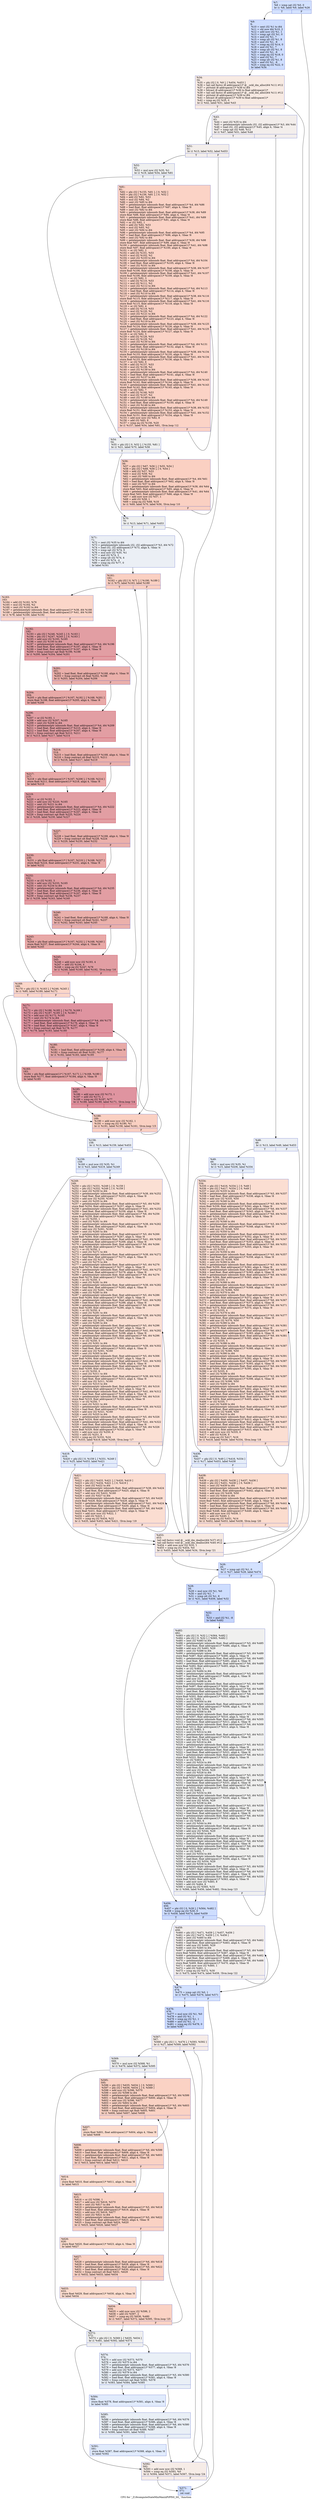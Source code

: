 digraph "CFG for '_Z18computeStateMinMaxiiiPiPfS0_S0_' function" {
	label="CFG for '_Z18computeStateMinMaxiiiPiPfS0_S0_' function";

	Node0x4becb60 [shape=record,color="#3d50c3ff", style=filled, fillcolor="#9ebeff70",label="{%7:\l  %8 = icmp sgt i32 %0, 0\l  br i1 %8, label %9, label %26\l|{<s0>T|<s1>F}}"];
	Node0x4becb60:s0 -> Node0x4bec8a0;
	Node0x4becb60:s1 -> Node0x4becd10;
	Node0x4bec8a0 [shape=record,color="#3d50c3ff", style=filled, fillcolor="#8fb1fe70",label="{%9:\l9:                                                \l  %10 = sext i32 %1 to i64\l  %11 = shl nsw i64 %10, 2\l  %12 = add nsw i32 %1, 1\l  %13 = icmp sgt i32 %1, 0\l  %14 = and i32 %1, 7\l  %15 = icmp ult i32 %1, 8\l  %16 = and i32 %1, -8\l  %17 = icmp eq i32 %14, 0\l  %18 = and i32 %1, 7\l  %19 = icmp ult i32 %1, 8\l  %20 = and i32 %1, -8\l  %21 = icmp eq i32 %18, 0\l  %22 = and i32 %1, 7\l  %23 = icmp ult i32 %1, 8\l  %24 = and i32 %1, -8\l  %25 = icmp eq i32 %22, 0\l  br label %34\l}"];
	Node0x4bec8a0 -> Node0x4bed810;
	Node0x4becd10 [shape=record,color="#3d50c3ff", style=filled, fillcolor="#9ebeff70",label="{%26:\l26:                                               \l  %27 = icmp sgt i32 %1, 0\l  br i1 %27, label %28, label %474\l|{<s0>T|<s1>F}}"];
	Node0x4becd10:s0 -> Node0x4bed960;
	Node0x4becd10:s1 -> Node0x4bed9b0;
	Node0x4bed960 [shape=record,color="#3d50c3ff", style=filled, fillcolor="#8fb1fe70",label="{%28:\l28:                                               \l  %29 = mul nsw i32 %1, %0\l  %30 = and i32 %1, 7\l  %31 = icmp ult i32 %1, 8\l  br i1 %31, label %456, label %32\l|{<s0>T|<s1>F}}"];
	Node0x4bed960:s0 -> Node0x4bedca0;
	Node0x4bed960:s1 -> Node0x4bedcf0;
	Node0x4bedcf0 [shape=record,color="#3d50c3ff", style=filled, fillcolor="#7a9df870",label="{%32:\l32:                                               \l  %33 = and i32 %1, -8\l  br label %482\l}"];
	Node0x4bedcf0 -> Node0x4bed310;
	Node0x4bed810 [shape=record,color="#3d50c3ff", style=filled, fillcolor="#eed0c070",label="{%34:\l34:                                               \l  %35 = phi i32 [ 0, %9 ], [ %454, %453 ]\l  %36 = tail call fastcc i8 addrspace(1)* @__ockl_dm_alloc(i64 %11) #12\l  %37 = ptrtoint i8 addrspace(1)* %36 to i64\l  %38 = bitcast i8 addrspace(1)* %36 to float addrspace(1)*\l  %39 = tail call fastcc i8 addrspace(1)* @__ockl_dm_alloc(i64 %11) #12\l  %40 = ptrtoint i8 addrspace(1)* %39 to i64\l  %41 = bitcast i8 addrspace(1)* %39 to float addrspace(1)*\l  %42 = icmp eq i32 %35, 0\l  br i1 %42, label %51, label %43\l|{<s0>T|<s1>F}}"];
	Node0x4bed810:s0 -> Node0x4bee7b0;
	Node0x4bed810:s1 -> Node0x4bee800;
	Node0x4bee800 [shape=record,color="#3d50c3ff", style=filled, fillcolor="#e3d9d370",label="{%43:\l43:                                               \l  %44 = zext i32 %35 to i64\l  %45 = getelementptr inbounds i32, i32 addrspace(1)* %3, i64 %44\l  %46 = load i32, i32 addrspace(1)* %45, align 4, !tbaa !4\l  %47 = icmp sgt i32 %46, %12\l  br i1 %47, label %51, label %48\l|{<s0>T|<s1>F}}"];
	Node0x4bee800:s0 -> Node0x4bee7b0;
	Node0x4bee800:s1 -> Node0x4bef690;
	Node0x4bef690 [shape=record,color="#3d50c3ff", style=filled, fillcolor="#d4dbe670",label="{%48:\l48:                                               \l  br i1 %13, label %49, label %453\l|{<s0>T|<s1>F}}"];
	Node0x4bef690:s0 -> Node0x4bef7d0;
	Node0x4bef690:s1 -> Node0x4bee0b0;
	Node0x4bef7d0 [shape=record,color="#3d50c3ff", style=filled, fillcolor="#c7d7f070",label="{%49:\l49:                                               \l  %50 = mul nsw i32 %35, %1\l  br i1 %15, label %436, label %334\l|{<s0>T|<s1>F}}"];
	Node0x4bef7d0:s0 -> Node0x4bef960;
	Node0x4bef7d0:s1 -> Node0x4bef9b0;
	Node0x4bee7b0 [shape=record,color="#3d50c3ff", style=filled, fillcolor="#e5d8d170",label="{%51:\l51:                                               \l  br i1 %13, label %52, label %453\l|{<s0>T|<s1>F}}"];
	Node0x4bee7b0:s0 -> Node0x4befaf0;
	Node0x4bee7b0:s1 -> Node0x4bee0b0;
	Node0x4befaf0 [shape=record,color="#3d50c3ff", style=filled, fillcolor="#dbdcde70",label="{%52:\l52:                                               \l  %53 = mul nsw i32 %35, %1\l  br i1 %19, label %54, label %81\l|{<s0>T|<s1>F}}"];
	Node0x4befaf0:s0 -> Node0x4befc80;
	Node0x4befaf0:s1 -> Node0x4befcd0;
	Node0x4befc80 [shape=record,color="#3d50c3ff", style=filled, fillcolor="#dbdcde70",label="{%54:\l54:                                               \l  %55 = phi i32 [ 0, %52 ], [ %155, %81 ]\l  br i1 %21, label %70, label %56\l|{<s0>T|<s1>F}}"];
	Node0x4befc80:s0 -> Node0x4befec0;
	Node0x4befc80:s1 -> Node0x4beff50;
	Node0x4beff50 [shape=record,color="#3d50c3ff", style=filled, fillcolor="#f3947570",label="{%56:\l56:                                               \l  %57 = phi i32 [ %67, %56 ], [ %55, %54 ]\l  %58 = phi i32 [ %68, %56 ], [ 0, %54 ]\l  %59 = add i32 %57, %53\l  %60 = mul i32 %59, %2\l  %61 = sext i32 %60 to i64\l  %62 = getelementptr inbounds float, float addrspace(1)* %4, i64 %61\l  %63 = load float, float addrspace(1)* %62, align 4, !tbaa !8\l  %64 = zext i32 %57 to i64\l  %65 = getelementptr inbounds float, float addrspace(1)* %38, i64 %64\l  store float %63, float addrspace(1)* %65, align 4, !tbaa !8\l  %66 = getelementptr inbounds float, float addrspace(1)* %41, i64 %64\l  store float %63, float addrspace(1)* %66, align 4, !tbaa !8\l  %67 = add nuw nsw i32 %57, 1\l  %68 = add i32 %58, 1\l  %69 = icmp eq i32 %68, %18\l  br i1 %69, label %70, label %56, !llvm.loop !10\l|{<s0>T|<s1>F}}"];
	Node0x4beff50:s0 -> Node0x4befec0;
	Node0x4beff50:s1 -> Node0x4beff50;
	Node0x4befec0 [shape=record,color="#3d50c3ff", style=filled, fillcolor="#dbdcde70",label="{%70:\l70:                                               \l  br i1 %13, label %71, label %453\l|{<s0>T|<s1>F}}"];
	Node0x4befec0:s0 -> Node0x4bf14a0;
	Node0x4befec0:s1 -> Node0x4bee0b0;
	Node0x4bf14a0 [shape=record,color="#3d50c3ff", style=filled, fillcolor="#d1dae970",label="{%71:\l71:                                               \l  %72 = zext i32 %35 to i64\l  %73 = getelementptr inbounds i32, i32 addrspace(1)* %3, i64 %72\l  %74 = load i32, i32 addrspace(1)* %73, align 4, !tbaa !4\l  %75 = icmp sgt i32 %74, 0\l  %76 = mul nsw i32 %35, %1\l  %77 = and i32 %74, 3\l  %78 = icmp ult i32 %74, 4\l  %79 = and i32 %74, -4\l  %80 = icmp eq i32 %77, 0\l  br label %161\l}"];
	Node0x4bf14a0 -> Node0x4bf2090;
	Node0x4befcd0 [shape=record,color="#3d50c3ff", style=filled, fillcolor="#f59c7d70",label="{%81:\l81:                                               \l  %82 = phi i32 [ %155, %81 ], [ 0, %52 ]\l  %83 = phi i32 [ %156, %81 ], [ 0, %52 ]\l  %84 = add i32 %82, %53\l  %85 = mul i32 %84, %2\l  %86 = sext i32 %85 to i64\l  %87 = getelementptr inbounds float, float addrspace(1)* %4, i64 %86\l  %88 = load float, float addrspace(1)* %87, align 4, !tbaa !8\l  %89 = zext i32 %82 to i64\l  %90 = getelementptr inbounds float, float addrspace(1)* %38, i64 %89\l  store float %88, float addrspace(1)* %90, align 4, !tbaa !8\l  %91 = getelementptr inbounds float, float addrspace(1)* %41, i64 %89\l  store float %88, float addrspace(1)* %91, align 4, !tbaa !8\l  %92 = or i32 %82, 1\l  %93 = add i32 %92, %53\l  %94 = mul i32 %93, %2\l  %95 = sext i32 %94 to i64\l  %96 = getelementptr inbounds float, float addrspace(1)* %4, i64 %95\l  %97 = load float, float addrspace(1)* %96, align 4, !tbaa !8\l  %98 = zext i32 %92 to i64\l  %99 = getelementptr inbounds float, float addrspace(1)* %38, i64 %98\l  store float %97, float addrspace(1)* %99, align 4, !tbaa !8\l  %100 = getelementptr inbounds float, float addrspace(1)* %41, i64 %98\l  store float %97, float addrspace(1)* %100, align 4, !tbaa !8\l  %101 = or i32 %82, 2\l  %102 = add i32 %101, %53\l  %103 = mul i32 %102, %2\l  %104 = sext i32 %103 to i64\l  %105 = getelementptr inbounds float, float addrspace(1)* %4, i64 %104\l  %106 = load float, float addrspace(1)* %105, align 4, !tbaa !8\l  %107 = zext i32 %101 to i64\l  %108 = getelementptr inbounds float, float addrspace(1)* %38, i64 %107\l  store float %106, float addrspace(1)* %108, align 4, !tbaa !8\l  %109 = getelementptr inbounds float, float addrspace(1)* %41, i64 %107\l  store float %106, float addrspace(1)* %109, align 4, !tbaa !8\l  %110 = or i32 %82, 3\l  %111 = add i32 %110, %53\l  %112 = mul i32 %111, %2\l  %113 = sext i32 %112 to i64\l  %114 = getelementptr inbounds float, float addrspace(1)* %4, i64 %113\l  %115 = load float, float addrspace(1)* %114, align 4, !tbaa !8\l  %116 = zext i32 %110 to i64\l  %117 = getelementptr inbounds float, float addrspace(1)* %38, i64 %116\l  store float %115, float addrspace(1)* %117, align 4, !tbaa !8\l  %118 = getelementptr inbounds float, float addrspace(1)* %41, i64 %116\l  store float %115, float addrspace(1)* %118, align 4, !tbaa !8\l  %119 = or i32 %82, 4\l  %120 = add i32 %119, %53\l  %121 = mul i32 %120, %2\l  %122 = sext i32 %121 to i64\l  %123 = getelementptr inbounds float, float addrspace(1)* %4, i64 %122\l  %124 = load float, float addrspace(1)* %123, align 4, !tbaa !8\l  %125 = zext i32 %119 to i64\l  %126 = getelementptr inbounds float, float addrspace(1)* %38, i64 %125\l  store float %124, float addrspace(1)* %126, align 4, !tbaa !8\l  %127 = getelementptr inbounds float, float addrspace(1)* %41, i64 %125\l  store float %124, float addrspace(1)* %127, align 4, !tbaa !8\l  %128 = or i32 %82, 5\l  %129 = add i32 %128, %53\l  %130 = mul i32 %129, %2\l  %131 = sext i32 %130 to i64\l  %132 = getelementptr inbounds float, float addrspace(1)* %4, i64 %131\l  %133 = load float, float addrspace(1)* %132, align 4, !tbaa !8\l  %134 = zext i32 %128 to i64\l  %135 = getelementptr inbounds float, float addrspace(1)* %38, i64 %134\l  store float %133, float addrspace(1)* %135, align 4, !tbaa !8\l  %136 = getelementptr inbounds float, float addrspace(1)* %41, i64 %134\l  store float %133, float addrspace(1)* %136, align 4, !tbaa !8\l  %137 = or i32 %82, 6\l  %138 = add i32 %137, %53\l  %139 = mul i32 %138, %2\l  %140 = sext i32 %139 to i64\l  %141 = getelementptr inbounds float, float addrspace(1)* %4, i64 %140\l  %142 = load float, float addrspace(1)* %141, align 4, !tbaa !8\l  %143 = zext i32 %137 to i64\l  %144 = getelementptr inbounds float, float addrspace(1)* %38, i64 %143\l  store float %142, float addrspace(1)* %144, align 4, !tbaa !8\l  %145 = getelementptr inbounds float, float addrspace(1)* %41, i64 %143\l  store float %142, float addrspace(1)* %145, align 4, !tbaa !8\l  %146 = or i32 %82, 7\l  %147 = add i32 %146, %53\l  %148 = mul i32 %147, %2\l  %149 = sext i32 %148 to i64\l  %150 = getelementptr inbounds float, float addrspace(1)* %4, i64 %149\l  %151 = load float, float addrspace(1)* %150, align 4, !tbaa !8\l  %152 = zext i32 %146 to i64\l  %153 = getelementptr inbounds float, float addrspace(1)* %38, i64 %152\l  store float %151, float addrspace(1)* %153, align 4, !tbaa !8\l  %154 = getelementptr inbounds float, float addrspace(1)* %41, i64 %152\l  store float %151, float addrspace(1)* %154, align 4, !tbaa !8\l  %155 = add nuw nsw i32 %82, 8\l  %156 = add i32 %83, 8\l  %157 = icmp eq i32 %156, %20\l  br i1 %157, label %54, label %81, !llvm.loop !12\l|{<s0>T|<s1>F}}"];
	Node0x4befcd0:s0 -> Node0x4befc80;
	Node0x4befcd0:s1 -> Node0x4befcd0;
	Node0x4bf5960 [shape=record,color="#3d50c3ff", style=filled, fillcolor="#d1dae970",label="{%158:\l158:                                              \l  br i1 %13, label %159, label %453\l|{<s0>T|<s1>F}}"];
	Node0x4bf5960:s0 -> Node0x4bf59f0;
	Node0x4bf5960:s1 -> Node0x4bee0b0;
	Node0x4bf59f0 [shape=record,color="#3d50c3ff", style=filled, fillcolor="#c1d4f470",label="{%159:\l159:                                              \l  %160 = mul nsw i32 %35, %1\l  br i1 %23, label %419, label %249\l|{<s0>T|<s1>F}}"];
	Node0x4bf59f0:s0 -> Node0x4bf5b80;
	Node0x4bf59f0:s1 -> Node0x4bf5bd0;
	Node0x4bf2090 [shape=record,color="#3d50c3ff", style=filled, fillcolor="#f3947570",label="{%161:\l161:                                              \l  %162 = phi i32 [ 0, %71 ], [ %190, %189 ]\l  br i1 %75, label %163, label %189\l|{<s0>T|<s1>F}}"];
	Node0x4bf2090:s0 -> Node0x4bf5e50;
	Node0x4bf2090:s1 -> Node0x4bf5d10;
	Node0x4bf5e50 [shape=record,color="#3d50c3ff", style=filled, fillcolor="#f6a38570",label="{%163:\l163:                                              \l  %164 = add i32 %162, %76\l  %165 = mul i32 %164, %2\l  %166 = zext i32 %162 to i64\l  %167 = getelementptr inbounds float, float addrspace(1)* %38, i64 %166\l  %168 = getelementptr inbounds float, float addrspace(1)* %41, i64 %166\l  br i1 %78, label %169, label %192\l|{<s0>T|<s1>F}}"];
	Node0x4bf5e50:s0 -> Node0x4bf6260;
	Node0x4bf5e50:s1 -> Node0x4bf62b0;
	Node0x4bf6260 [shape=record,color="#3d50c3ff", style=filled, fillcolor="#f6a38570",label="{%169:\l169:                                              \l  %170 = phi i32 [ 0, %163 ], [ %246, %245 ]\l  br i1 %80, label %189, label %171\l|{<s0>T|<s1>F}}"];
	Node0x4bf6260:s0 -> Node0x4bf5d10;
	Node0x4bf6260:s1 -> Node0x4bf6530;
	Node0x4bf6530 [shape=record,color="#b70d28ff", style=filled, fillcolor="#b70d2870",label="{%171:\l171:                                              \l  %172 = phi i32 [ %186, %185 ], [ %170, %169 ]\l  %173 = phi i32 [ %187, %185 ], [ 0, %169 ]\l  %174 = add nsw i32 %172, %165\l  %175 = sext i32 %174 to i64\l  %176 = getelementptr inbounds float, float addrspace(1)* %4, i64 %175\l  %177 = load float, float addrspace(1)* %176, align 4, !tbaa !8\l  %178 = load float, float addrspace(1)* %167, align 4, !tbaa !8\l  %179 = fcmp contract ogt float %178, %177\l  br i1 %179, label %183, label %180\l|{<s0>T|<s1>F}}"];
	Node0x4bf6530:s0 -> Node0x4bf6c10;
	Node0x4bf6530:s1 -> Node0x4bf6ca0;
	Node0x4bf6ca0 [shape=record,color="#3d50c3ff", style=filled, fillcolor="#cc403a70",label="{%180:\l180:                                              \l  %181 = load float, float addrspace(1)* %168, align 4, !tbaa !8\l  %182 = fcmp contract olt float %181, %177\l  br i1 %182, label %183, label %185\l|{<s0>T|<s1>F}}"];
	Node0x4bf6ca0:s0 -> Node0x4bf6c10;
	Node0x4bf6ca0:s1 -> Node0x4bf6670;
	Node0x4bf6c10 [shape=record,color="#b70d28ff", style=filled, fillcolor="#c32e3170",label="{%183:\l183:                                              \l  %184 = phi float addrspace(1)* [ %167, %171 ], [ %168, %180 ]\l  store float %177, float addrspace(1)* %184, align 4, !tbaa !8\l  br label %185\l}"];
	Node0x4bf6c10 -> Node0x4bf6670;
	Node0x4bf6670 [shape=record,color="#b70d28ff", style=filled, fillcolor="#b70d2870",label="{%185:\l185:                                              \l  %186 = add nuw nsw i32 %172, 1\l  %187 = add i32 %173, 1\l  %188 = icmp eq i32 %187, %77\l  br i1 %188, label %189, label %171, !llvm.loop !14\l|{<s0>T|<s1>F}}"];
	Node0x4bf6670:s0 -> Node0x4bf5d10;
	Node0x4bf6670:s1 -> Node0x4bf6530;
	Node0x4bf5d10 [shape=record,color="#3d50c3ff", style=filled, fillcolor="#f3947570",label="{%189:\l189:                                              \l  %190 = add nuw nsw i32 %162, 1\l  %191 = icmp eq i32 %190, %1\l  br i1 %191, label %158, label %161, !llvm.loop !15\l|{<s0>T|<s1>F}}"];
	Node0x4bf5d10:s0 -> Node0x4bf5960;
	Node0x4bf5d10:s1 -> Node0x4bf2090;
	Node0x4bf62b0 [shape=record,color="#b70d28ff", style=filled, fillcolor="#be242e70",label="{%192:\l192:                                              \l  %193 = phi i32 [ %246, %245 ], [ 0, %163 ]\l  %194 = phi i32 [ %247, %245 ], [ 0, %163 ]\l  %195 = add nsw i32 %193, %165\l  %196 = sext i32 %195 to i64\l  %197 = getelementptr inbounds float, float addrspace(1)* %4, i64 %196\l  %198 = load float, float addrspace(1)* %197, align 4, !tbaa !8\l  %199 = load float, float addrspace(1)* %167, align 4, !tbaa !8\l  %200 = fcmp contract ogt float %199, %198\l  br i1 %200, label %204, label %201\l|{<s0>T|<s1>F}}"];
	Node0x4bf62b0:s0 -> Node0x4bf7ae0;
	Node0x4bf62b0:s1 -> Node0x4bf7b30;
	Node0x4bf7b30 [shape=record,color="#3d50c3ff", style=filled, fillcolor="#d24b4070",label="{%201:\l201:                                              \l  %202 = load float, float addrspace(1)* %168, align 4, !tbaa !8\l  %203 = fcmp contract olt float %202, %198\l  br i1 %203, label %204, label %206\l|{<s0>T|<s1>F}}"];
	Node0x4bf7b30:s0 -> Node0x4bf7ae0;
	Node0x4bf7b30:s1 -> Node0x4bf7d70;
	Node0x4bf7ae0 [shape=record,color="#b70d28ff", style=filled, fillcolor="#ca3b3770",label="{%204:\l204:                                              \l  %205 = phi float addrspace(1)* [ %167, %192 ], [ %168, %201 ]\l  store float %198, float addrspace(1)* %205, align 4, !tbaa !8\l  br label %206\l}"];
	Node0x4bf7ae0 -> Node0x4bf7d70;
	Node0x4bf7d70 [shape=record,color="#b70d28ff", style=filled, fillcolor="#be242e70",label="{%206:\l206:                                              \l  %207 = or i32 %193, 1\l  %208 = add nsw i32 %207, %165\l  %209 = sext i32 %208 to i64\l  %210 = getelementptr inbounds float, float addrspace(1)* %4, i64 %209\l  %211 = load float, float addrspace(1)* %210, align 4, !tbaa !8\l  %212 = load float, float addrspace(1)* %167, align 4, !tbaa !8\l  %213 = fcmp contract ogt float %212, %211\l  br i1 %213, label %217, label %214\l|{<s0>T|<s1>F}}"];
	Node0x4bf7d70:s0 -> Node0x4bf83c0;
	Node0x4bf7d70:s1 -> Node0x4bf8410;
	Node0x4bf8410 [shape=record,color="#3d50c3ff", style=filled, fillcolor="#d24b4070",label="{%214:\l214:                                              \l  %215 = load float, float addrspace(1)* %168, align 4, !tbaa !8\l  %216 = fcmp contract olt float %215, %211\l  br i1 %216, label %217, label %219\l|{<s0>T|<s1>F}}"];
	Node0x4bf8410:s0 -> Node0x4bf83c0;
	Node0x4bf8410:s1 -> Node0x4bf8610;
	Node0x4bf83c0 [shape=record,color="#b70d28ff", style=filled, fillcolor="#ca3b3770",label="{%217:\l217:                                              \l  %218 = phi float addrspace(1)* [ %167, %206 ], [ %168, %214 ]\l  store float %211, float addrspace(1)* %218, align 4, !tbaa !8\l  br label %219\l}"];
	Node0x4bf83c0 -> Node0x4bf8610;
	Node0x4bf8610 [shape=record,color="#b70d28ff", style=filled, fillcolor="#be242e70",label="{%219:\l219:                                              \l  %220 = or i32 %193, 2\l  %221 = add nsw i32 %220, %165\l  %222 = sext i32 %221 to i64\l  %223 = getelementptr inbounds float, float addrspace(1)* %4, i64 %222\l  %224 = load float, float addrspace(1)* %223, align 4, !tbaa !8\l  %225 = load float, float addrspace(1)* %167, align 4, !tbaa !8\l  %226 = fcmp contract ogt float %225, %224\l  br i1 %226, label %230, label %227\l|{<s0>T|<s1>F}}"];
	Node0x4bf8610:s0 -> Node0x4bf8c60;
	Node0x4bf8610:s1 -> Node0x4bf8cb0;
	Node0x4bf8cb0 [shape=record,color="#3d50c3ff", style=filled, fillcolor="#d24b4070",label="{%227:\l227:                                              \l  %228 = load float, float addrspace(1)* %168, align 4, !tbaa !8\l  %229 = fcmp contract olt float %228, %224\l  br i1 %229, label %230, label %232\l|{<s0>T|<s1>F}}"];
	Node0x4bf8cb0:s0 -> Node0x4bf8c60;
	Node0x4bf8cb0:s1 -> Node0x4bf0b90;
	Node0x4bf8c60 [shape=record,color="#b70d28ff", style=filled, fillcolor="#ca3b3770",label="{%230:\l230:                                              \l  %231 = phi float addrspace(1)* [ %167, %219 ], [ %168, %227 ]\l  store float %224, float addrspace(1)* %231, align 4, !tbaa !8\l  br label %232\l}"];
	Node0x4bf8c60 -> Node0x4bf0b90;
	Node0x4bf0b90 [shape=record,color="#b70d28ff", style=filled, fillcolor="#be242e70",label="{%232:\l232:                                              \l  %233 = or i32 %193, 3\l  %234 = add nsw i32 %233, %165\l  %235 = sext i32 %234 to i64\l  %236 = getelementptr inbounds float, float addrspace(1)* %4, i64 %235\l  %237 = load float, float addrspace(1)* %236, align 4, !tbaa !8\l  %238 = load float, float addrspace(1)* %167, align 4, !tbaa !8\l  %239 = fcmp contract ogt float %238, %237\l  br i1 %239, label %243, label %240\l|{<s0>T|<s1>F}}"];
	Node0x4bf0b90:s0 -> Node0x4bf10e0;
	Node0x4bf0b90:s1 -> Node0x4bef300;
	Node0x4bef300 [shape=record,color="#3d50c3ff", style=filled, fillcolor="#d24b4070",label="{%240:\l240:                                              \l  %241 = load float, float addrspace(1)* %168, align 4, !tbaa !8\l  %242 = fcmp contract olt float %241, %237\l  br i1 %242, label %243, label %245\l|{<s0>T|<s1>F}}"];
	Node0x4bef300:s0 -> Node0x4bf10e0;
	Node0x4bef300:s1 -> Node0x4bf63f0;
	Node0x4bf10e0 [shape=record,color="#b70d28ff", style=filled, fillcolor="#ca3b3770",label="{%243:\l243:                                              \l  %244 = phi float addrspace(1)* [ %167, %232 ], [ %168, %240 ]\l  store float %237, float addrspace(1)* %244, align 4, !tbaa !8\l  br label %245\l}"];
	Node0x4bf10e0 -> Node0x4bf63f0;
	Node0x4bf63f0 [shape=record,color="#b70d28ff", style=filled, fillcolor="#be242e70",label="{%245:\l245:                                              \l  %246 = add nuw nsw i32 %193, 4\l  %247 = add i32 %194, 4\l  %248 = icmp eq i32 %247, %79\l  br i1 %248, label %169, label %192, !llvm.loop !16\l|{<s0>T|<s1>F}}"];
	Node0x4bf63f0:s0 -> Node0x4bf6260;
	Node0x4bf63f0:s1 -> Node0x4bf62b0;
	Node0x4bf5bd0 [shape=record,color="#3d50c3ff", style=filled, fillcolor="#f7b99e70",label="{%249:\l249:                                              \l  %250 = phi i32 [ %331, %249 ], [ 0, %159 ]\l  %251 = phi i32 [ %332, %249 ], [ 0, %159 ]\l  %252 = zext i32 %250 to i64\l  %253 = getelementptr inbounds float, float addrspace(1)* %38, i64 %252\l  %254 = load float, float addrspace(1)* %253, align 4, !tbaa !8\l  %255 = add nsw i32 %250, %160\l  %256 = sext i32 %255 to i64\l  %257 = getelementptr inbounds float, float addrspace(1)* %5, i64 %256\l  store float %254, float addrspace(1)* %257, align 4, !tbaa !8\l  %258 = getelementptr inbounds float, float addrspace(1)* %41, i64 %252\l  %259 = load float, float addrspace(1)* %258, align 4, !tbaa !8\l  %260 = getelementptr inbounds float, float addrspace(1)* %6, i64 %256\l  store float %259, float addrspace(1)* %260, align 4, !tbaa !8\l  %261 = or i32 %250, 1\l  %262 = zext i32 %261 to i64\l  %263 = getelementptr inbounds float, float addrspace(1)* %38, i64 %262\l  %264 = load float, float addrspace(1)* %263, align 4, !tbaa !8\l  %265 = add nsw i32 %261, %160\l  %266 = sext i32 %265 to i64\l  %267 = getelementptr inbounds float, float addrspace(1)* %5, i64 %266\l  store float %264, float addrspace(1)* %267, align 4, !tbaa !8\l  %268 = getelementptr inbounds float, float addrspace(1)* %41, i64 %262\l  %269 = load float, float addrspace(1)* %268, align 4, !tbaa !8\l  %270 = getelementptr inbounds float, float addrspace(1)* %6, i64 %266\l  store float %269, float addrspace(1)* %270, align 4, !tbaa !8\l  %271 = or i32 %250, 2\l  %272 = zext i32 %271 to i64\l  %273 = getelementptr inbounds float, float addrspace(1)* %38, i64 %272\l  %274 = load float, float addrspace(1)* %273, align 4, !tbaa !8\l  %275 = add nsw i32 %271, %160\l  %276 = sext i32 %275 to i64\l  %277 = getelementptr inbounds float, float addrspace(1)* %5, i64 %276\l  store float %274, float addrspace(1)* %277, align 4, !tbaa !8\l  %278 = getelementptr inbounds float, float addrspace(1)* %41, i64 %272\l  %279 = load float, float addrspace(1)* %278, align 4, !tbaa !8\l  %280 = getelementptr inbounds float, float addrspace(1)* %6, i64 %276\l  store float %279, float addrspace(1)* %280, align 4, !tbaa !8\l  %281 = or i32 %250, 3\l  %282 = zext i32 %281 to i64\l  %283 = getelementptr inbounds float, float addrspace(1)* %38, i64 %282\l  %284 = load float, float addrspace(1)* %283, align 4, !tbaa !8\l  %285 = add nsw i32 %281, %160\l  %286 = sext i32 %285 to i64\l  %287 = getelementptr inbounds float, float addrspace(1)* %5, i64 %286\l  store float %284, float addrspace(1)* %287, align 4, !tbaa !8\l  %288 = getelementptr inbounds float, float addrspace(1)* %41, i64 %282\l  %289 = load float, float addrspace(1)* %288, align 4, !tbaa !8\l  %290 = getelementptr inbounds float, float addrspace(1)* %6, i64 %286\l  store float %289, float addrspace(1)* %290, align 4, !tbaa !8\l  %291 = or i32 %250, 4\l  %292 = zext i32 %291 to i64\l  %293 = getelementptr inbounds float, float addrspace(1)* %38, i64 %292\l  %294 = load float, float addrspace(1)* %293, align 4, !tbaa !8\l  %295 = add nsw i32 %291, %160\l  %296 = sext i32 %295 to i64\l  %297 = getelementptr inbounds float, float addrspace(1)* %5, i64 %296\l  store float %294, float addrspace(1)* %297, align 4, !tbaa !8\l  %298 = getelementptr inbounds float, float addrspace(1)* %41, i64 %292\l  %299 = load float, float addrspace(1)* %298, align 4, !tbaa !8\l  %300 = getelementptr inbounds float, float addrspace(1)* %6, i64 %296\l  store float %299, float addrspace(1)* %300, align 4, !tbaa !8\l  %301 = or i32 %250, 5\l  %302 = zext i32 %301 to i64\l  %303 = getelementptr inbounds float, float addrspace(1)* %38, i64 %302\l  %304 = load float, float addrspace(1)* %303, align 4, !tbaa !8\l  %305 = add nsw i32 %301, %160\l  %306 = sext i32 %305 to i64\l  %307 = getelementptr inbounds float, float addrspace(1)* %5, i64 %306\l  store float %304, float addrspace(1)* %307, align 4, !tbaa !8\l  %308 = getelementptr inbounds float, float addrspace(1)* %41, i64 %302\l  %309 = load float, float addrspace(1)* %308, align 4, !tbaa !8\l  %310 = getelementptr inbounds float, float addrspace(1)* %6, i64 %306\l  store float %309, float addrspace(1)* %310, align 4, !tbaa !8\l  %311 = or i32 %250, 6\l  %312 = zext i32 %311 to i64\l  %313 = getelementptr inbounds float, float addrspace(1)* %38, i64 %312\l  %314 = load float, float addrspace(1)* %313, align 4, !tbaa !8\l  %315 = add nsw i32 %311, %160\l  %316 = sext i32 %315 to i64\l  %317 = getelementptr inbounds float, float addrspace(1)* %5, i64 %316\l  store float %314, float addrspace(1)* %317, align 4, !tbaa !8\l  %318 = getelementptr inbounds float, float addrspace(1)* %41, i64 %312\l  %319 = load float, float addrspace(1)* %318, align 4, !tbaa !8\l  %320 = getelementptr inbounds float, float addrspace(1)* %6, i64 %316\l  store float %319, float addrspace(1)* %320, align 4, !tbaa !8\l  %321 = or i32 %250, 7\l  %322 = zext i32 %321 to i64\l  %323 = getelementptr inbounds float, float addrspace(1)* %38, i64 %322\l  %324 = load float, float addrspace(1)* %323, align 4, !tbaa !8\l  %325 = add nsw i32 %321, %160\l  %326 = sext i32 %325 to i64\l  %327 = getelementptr inbounds float, float addrspace(1)* %5, i64 %326\l  store float %324, float addrspace(1)* %327, align 4, !tbaa !8\l  %328 = getelementptr inbounds float, float addrspace(1)* %41, i64 %322\l  %329 = load float, float addrspace(1)* %328, align 4, !tbaa !8\l  %330 = getelementptr inbounds float, float addrspace(1)* %6, i64 %326\l  store float %329, float addrspace(1)* %330, align 4, !tbaa !8\l  %331 = add nuw nsw i32 %250, 8\l  %332 = add i32 %251, 8\l  %333 = icmp eq i32 %332, %24\l  br i1 %333, label %419, label %249, !llvm.loop !17\l|{<s0>T|<s1>F}}"];
	Node0x4bf5bd0:s0 -> Node0x4bf5b80;
	Node0x4bf5bd0:s1 -> Node0x4bf5bd0;
	Node0x4bef9b0 [shape=record,color="#3d50c3ff", style=filled, fillcolor="#f7b59970",label="{%334:\l334:                                              \l  %335 = phi i32 [ %416, %334 ], [ 0, %49 ]\l  %336 = phi i32 [ %417, %334 ], [ 0, %49 ]\l  %337 = zext i32 %335 to i64\l  %338 = getelementptr inbounds float, float addrspace(1)* %5, i64 %337\l  %339 = load float, float addrspace(1)* %338, align 4, !tbaa !8\l  %340 = add nsw i32 %335, %50\l  %341 = sext i32 %340 to i64\l  %342 = getelementptr inbounds float, float addrspace(1)* %5, i64 %341\l  store float %339, float addrspace(1)* %342, align 4, !tbaa !8\l  %343 = getelementptr inbounds float, float addrspace(1)* %6, i64 %337\l  %344 = load float, float addrspace(1)* %343, align 4, !tbaa !8\l  %345 = getelementptr inbounds float, float addrspace(1)* %6, i64 %341\l  store float %344, float addrspace(1)* %345, align 4, !tbaa !8\l  %346 = or i32 %335, 1\l  %347 = zext i32 %346 to i64\l  %348 = getelementptr inbounds float, float addrspace(1)* %5, i64 %347\l  %349 = load float, float addrspace(1)* %348, align 4, !tbaa !8\l  %350 = add nsw i32 %346, %50\l  %351 = sext i32 %350 to i64\l  %352 = getelementptr inbounds float, float addrspace(1)* %5, i64 %351\l  store float %349, float addrspace(1)* %352, align 4, !tbaa !8\l  %353 = getelementptr inbounds float, float addrspace(1)* %6, i64 %347\l  %354 = load float, float addrspace(1)* %353, align 4, !tbaa !8\l  %355 = getelementptr inbounds float, float addrspace(1)* %6, i64 %351\l  store float %354, float addrspace(1)* %355, align 4, !tbaa !8\l  %356 = or i32 %335, 2\l  %357 = zext i32 %356 to i64\l  %358 = getelementptr inbounds float, float addrspace(1)* %5, i64 %357\l  %359 = load float, float addrspace(1)* %358, align 4, !tbaa !8\l  %360 = add nsw i32 %356, %50\l  %361 = sext i32 %360 to i64\l  %362 = getelementptr inbounds float, float addrspace(1)* %5, i64 %361\l  store float %359, float addrspace(1)* %362, align 4, !tbaa !8\l  %363 = getelementptr inbounds float, float addrspace(1)* %6, i64 %357\l  %364 = load float, float addrspace(1)* %363, align 4, !tbaa !8\l  %365 = getelementptr inbounds float, float addrspace(1)* %6, i64 %361\l  store float %364, float addrspace(1)* %365, align 4, !tbaa !8\l  %366 = or i32 %335, 3\l  %367 = zext i32 %366 to i64\l  %368 = getelementptr inbounds float, float addrspace(1)* %5, i64 %367\l  %369 = load float, float addrspace(1)* %368, align 4, !tbaa !8\l  %370 = add nsw i32 %366, %50\l  %371 = sext i32 %370 to i64\l  %372 = getelementptr inbounds float, float addrspace(1)* %5, i64 %371\l  store float %369, float addrspace(1)* %372, align 4, !tbaa !8\l  %373 = getelementptr inbounds float, float addrspace(1)* %6, i64 %367\l  %374 = load float, float addrspace(1)* %373, align 4, !tbaa !8\l  %375 = getelementptr inbounds float, float addrspace(1)* %6, i64 %371\l  store float %374, float addrspace(1)* %375, align 4, !tbaa !8\l  %376 = or i32 %335, 4\l  %377 = zext i32 %376 to i64\l  %378 = getelementptr inbounds float, float addrspace(1)* %5, i64 %377\l  %379 = load float, float addrspace(1)* %378, align 4, !tbaa !8\l  %380 = add nsw i32 %376, %50\l  %381 = sext i32 %380 to i64\l  %382 = getelementptr inbounds float, float addrspace(1)* %5, i64 %381\l  store float %379, float addrspace(1)* %382, align 4, !tbaa !8\l  %383 = getelementptr inbounds float, float addrspace(1)* %6, i64 %377\l  %384 = load float, float addrspace(1)* %383, align 4, !tbaa !8\l  %385 = getelementptr inbounds float, float addrspace(1)* %6, i64 %381\l  store float %384, float addrspace(1)* %385, align 4, !tbaa !8\l  %386 = or i32 %335, 5\l  %387 = zext i32 %386 to i64\l  %388 = getelementptr inbounds float, float addrspace(1)* %5, i64 %387\l  %389 = load float, float addrspace(1)* %388, align 4, !tbaa !8\l  %390 = add nsw i32 %386, %50\l  %391 = sext i32 %390 to i64\l  %392 = getelementptr inbounds float, float addrspace(1)* %5, i64 %391\l  store float %389, float addrspace(1)* %392, align 4, !tbaa !8\l  %393 = getelementptr inbounds float, float addrspace(1)* %6, i64 %387\l  %394 = load float, float addrspace(1)* %393, align 4, !tbaa !8\l  %395 = getelementptr inbounds float, float addrspace(1)* %6, i64 %391\l  store float %394, float addrspace(1)* %395, align 4, !tbaa !8\l  %396 = or i32 %335, 6\l  %397 = zext i32 %396 to i64\l  %398 = getelementptr inbounds float, float addrspace(1)* %5, i64 %397\l  %399 = load float, float addrspace(1)* %398, align 4, !tbaa !8\l  %400 = add nsw i32 %396, %50\l  %401 = sext i32 %400 to i64\l  %402 = getelementptr inbounds float, float addrspace(1)* %5, i64 %401\l  store float %399, float addrspace(1)* %402, align 4, !tbaa !8\l  %403 = getelementptr inbounds float, float addrspace(1)* %6, i64 %397\l  %404 = load float, float addrspace(1)* %403, align 4, !tbaa !8\l  %405 = getelementptr inbounds float, float addrspace(1)* %6, i64 %401\l  store float %404, float addrspace(1)* %405, align 4, !tbaa !8\l  %406 = or i32 %335, 7\l  %407 = zext i32 %406 to i64\l  %408 = getelementptr inbounds float, float addrspace(1)* %5, i64 %407\l  %409 = load float, float addrspace(1)* %408, align 4, !tbaa !8\l  %410 = add nsw i32 %406, %50\l  %411 = sext i32 %410 to i64\l  %412 = getelementptr inbounds float, float addrspace(1)* %5, i64 %411\l  store float %409, float addrspace(1)* %412, align 4, !tbaa !8\l  %413 = getelementptr inbounds float, float addrspace(1)* %6, i64 %407\l  %414 = load float, float addrspace(1)* %413, align 4, !tbaa !8\l  %415 = getelementptr inbounds float, float addrspace(1)* %6, i64 %411\l  store float %414, float addrspace(1)* %415, align 4, !tbaa !8\l  %416 = add nuw nsw i32 %335, 8\l  %417 = add i32 %336, 8\l  %418 = icmp eq i32 %417, %16\l  br i1 %418, label %436, label %334, !llvm.loop !18\l|{<s0>T|<s1>F}}"];
	Node0x4bef9b0:s0 -> Node0x4bef960;
	Node0x4bef9b0:s1 -> Node0x4bef9b0;
	Node0x4bf5b80 [shape=record,color="#3d50c3ff", style=filled, fillcolor="#c1d4f470",label="{%419:\l419:                                              \l  %420 = phi i32 [ 0, %159 ], [ %331, %249 ]\l  br i1 %25, label %453, label %421\l|{<s0>T|<s1>F}}"];
	Node0x4bf5b80:s0 -> Node0x4bee0b0;
	Node0x4bf5b80:s1 -> Node0x4c04920;
	Node0x4c04920 [shape=record,color="#3d50c3ff", style=filled, fillcolor="#f7b39670",label="{%421:\l421:                                              \l  %422 = phi i32 [ %433, %421 ], [ %420, %419 ]\l  %423 = phi i32 [ %434, %421 ], [ 0, %419 ]\l  %424 = zext i32 %422 to i64\l  %425 = getelementptr inbounds float, float addrspace(1)* %38, i64 %424\l  %426 = load float, float addrspace(1)* %425, align 4, !tbaa !8\l  %427 = add nsw i32 %422, %160\l  %428 = sext i32 %427 to i64\l  %429 = getelementptr inbounds float, float addrspace(1)* %5, i64 %428\l  store float %426, float addrspace(1)* %429, align 4, !tbaa !8\l  %430 = getelementptr inbounds float, float addrspace(1)* %41, i64 %424\l  %431 = load float, float addrspace(1)* %430, align 4, !tbaa !8\l  %432 = getelementptr inbounds float, float addrspace(1)* %6, i64 %428\l  store float %431, float addrspace(1)* %432, align 4, !tbaa !8\l  %433 = add nuw nsw i32 %422, 1\l  %434 = add i32 %423, 1\l  %435 = icmp eq i32 %434, %22\l  br i1 %435, label %453, label %421, !llvm.loop !19\l|{<s0>T|<s1>F}}"];
	Node0x4c04920:s0 -> Node0x4bee0b0;
	Node0x4c04920:s1 -> Node0x4c04920;
	Node0x4bef960 [shape=record,color="#3d50c3ff", style=filled, fillcolor="#c7d7f070",label="{%436:\l436:                                              \l  %437 = phi i32 [ 0, %49 ], [ %416, %334 ]\l  br i1 %17, label %453, label %438\l|{<s0>T|<s1>F}}"];
	Node0x4bef960:s0 -> Node0x4bee0b0;
	Node0x4bef960:s1 -> Node0x4c05580;
	Node0x4c05580 [shape=record,color="#3d50c3ff", style=filled, fillcolor="#f7af9170",label="{%438:\l438:                                              \l  %439 = phi i32 [ %450, %438 ], [ %437, %436 ]\l  %440 = phi i32 [ %451, %438 ], [ 0, %436 ]\l  %441 = zext i32 %439 to i64\l  %442 = getelementptr inbounds float, float addrspace(1)* %5, i64 %441\l  %443 = load float, float addrspace(1)* %442, align 4, !tbaa !8\l  %444 = add nsw i32 %439, %50\l  %445 = sext i32 %444 to i64\l  %446 = getelementptr inbounds float, float addrspace(1)* %5, i64 %445\l  store float %443, float addrspace(1)* %446, align 4, !tbaa !8\l  %447 = getelementptr inbounds float, float addrspace(1)* %6, i64 %441\l  %448 = load float, float addrspace(1)* %447, align 4, !tbaa !8\l  %449 = getelementptr inbounds float, float addrspace(1)* %6, i64 %445\l  store float %448, float addrspace(1)* %449, align 4, !tbaa !8\l  %450 = add nuw nsw i32 %439, 1\l  %451 = add i32 %440, 1\l  %452 = icmp eq i32 %451, %14\l  br i1 %452, label %453, label %438, !llvm.loop !20\l|{<s0>T|<s1>F}}"];
	Node0x4c05580:s0 -> Node0x4bee0b0;
	Node0x4c05580:s1 -> Node0x4c05580;
	Node0x4bee0b0 [shape=record,color="#3d50c3ff", style=filled, fillcolor="#eed0c070",label="{%453:\l453:                                              \l  tail call fastcc void @__ockl_dm_dealloc(i64 %37) #12\l  tail call fastcc void @__ockl_dm_dealloc(i64 %40) #12\l  %454 = add nuw nsw i32 %35, 1\l  %455 = icmp eq i32 %454, %0\l  br i1 %455, label %26, label %34, !llvm.loop !21\l|{<s0>T|<s1>F}}"];
	Node0x4bee0b0:s0 -> Node0x4becd10;
	Node0x4bee0b0:s1 -> Node0x4bed810;
	Node0x4bedca0 [shape=record,color="#3d50c3ff", style=filled, fillcolor="#8fb1fe70",label="{%456:\l456:                                              \l  %457 = phi i32 [ 0, %28 ], [ %564, %482 ]\l  %458 = icmp eq i32 %30, 0\l  br i1 %458, label %474, label %459\l|{<s0>T|<s1>F}}"];
	Node0x4bedca0:s0 -> Node0x4bed9b0;
	Node0x4bedca0:s1 -> Node0x4c06850;
	Node0x4c06850 [shape=record,color="#3d50c3ff", style=filled, fillcolor="#e3d9d370",label="{%459:\l459:                                              \l  %460 = phi i32 [ %471, %459 ], [ %457, %456 ]\l  %461 = phi i32 [ %472, %459 ], [ 0, %456 ]\l  %462 = zext i32 %460 to i64\l  %463 = getelementptr inbounds float, float addrspace(1)* %5, i64 %462\l  %464 = load float, float addrspace(1)* %463, align 4, !tbaa !8\l  %465 = add nsw i32 %460, %29\l  %466 = sext i32 %465 to i64\l  %467 = getelementptr inbounds float, float addrspace(1)* %5, i64 %466\l  store float %464, float addrspace(1)* %467, align 4, !tbaa !8\l  %468 = getelementptr inbounds float, float addrspace(1)* %6, i64 %462\l  %469 = load float, float addrspace(1)* %468, align 4, !tbaa !8\l  %470 = getelementptr inbounds float, float addrspace(1)* %6, i64 %466\l  store float %469, float addrspace(1)* %470, align 4, !tbaa !8\l  %471 = add nuw nsw i32 %460, 1\l  %472 = add i32 %461, 1\l  %473 = icmp eq i32 %472, %30\l  br i1 %473, label %474, label %459, !llvm.loop !22\l|{<s0>T|<s1>F}}"];
	Node0x4c06850:s0 -> Node0x4bed9b0;
	Node0x4c06850:s1 -> Node0x4c06850;
	Node0x4bed9b0 [shape=record,color="#3d50c3ff", style=filled, fillcolor="#9ebeff70",label="{%474:\l474:                                              \l  %475 = icmp sgt i32 %0, 1\l  br i1 %475, label %476, label %571\l|{<s0>T|<s1>F}}"];
	Node0x4bed9b0:s0 -> Node0x4c074d0;
	Node0x4bed9b0:s1 -> Node0x4c07520;
	Node0x4c074d0 [shape=record,color="#3d50c3ff", style=filled, fillcolor="#88abfd70",label="{%476:\l476:                                              \l  %477 = mul nsw i32 %1, %0\l  %478 = and i32 %1, 1\l  %479 = icmp eq i32 %1, 1\l  %480 = and i32 %1, -2\l  %481 = icmp eq i32 %478, 0\l  br label %567\l}"];
	Node0x4c074d0 -> Node0x4c07930;
	Node0x4bed310 [shape=record,color="#3d50c3ff", style=filled, fillcolor="#dedcdb70",label="{%482:\l482:                                              \l  %483 = phi i32 [ 0, %32 ], [ %564, %482 ]\l  %484 = phi i32 [ 0, %32 ], [ %565, %482 ]\l  %485 = zext i32 %483 to i64\l  %486 = getelementptr inbounds float, float addrspace(1)* %5, i64 %485\l  %487 = load float, float addrspace(1)* %486, align 4, !tbaa !8\l  %488 = add nsw i32 %483, %29\l  %489 = sext i32 %488 to i64\l  %490 = getelementptr inbounds float, float addrspace(1)* %5, i64 %489\l  store float %487, float addrspace(1)* %490, align 4, !tbaa !8\l  %491 = getelementptr inbounds float, float addrspace(1)* %6, i64 %485\l  %492 = load float, float addrspace(1)* %491, align 4, !tbaa !8\l  %493 = getelementptr inbounds float, float addrspace(1)* %6, i64 %489\l  store float %492, float addrspace(1)* %493, align 4, !tbaa !8\l  %494 = or i32 %483, 1\l  %495 = zext i32 %494 to i64\l  %496 = getelementptr inbounds float, float addrspace(1)* %5, i64 %495\l  %497 = load float, float addrspace(1)* %496, align 4, !tbaa !8\l  %498 = add nsw i32 %494, %29\l  %499 = sext i32 %498 to i64\l  %500 = getelementptr inbounds float, float addrspace(1)* %5, i64 %499\l  store float %497, float addrspace(1)* %500, align 4, !tbaa !8\l  %501 = getelementptr inbounds float, float addrspace(1)* %6, i64 %495\l  %502 = load float, float addrspace(1)* %501, align 4, !tbaa !8\l  %503 = getelementptr inbounds float, float addrspace(1)* %6, i64 %499\l  store float %502, float addrspace(1)* %503, align 4, !tbaa !8\l  %504 = or i32 %483, 2\l  %505 = zext i32 %504 to i64\l  %506 = getelementptr inbounds float, float addrspace(1)* %5, i64 %505\l  %507 = load float, float addrspace(1)* %506, align 4, !tbaa !8\l  %508 = add nsw i32 %504, %29\l  %509 = sext i32 %508 to i64\l  %510 = getelementptr inbounds float, float addrspace(1)* %5, i64 %509\l  store float %507, float addrspace(1)* %510, align 4, !tbaa !8\l  %511 = getelementptr inbounds float, float addrspace(1)* %6, i64 %505\l  %512 = load float, float addrspace(1)* %511, align 4, !tbaa !8\l  %513 = getelementptr inbounds float, float addrspace(1)* %6, i64 %509\l  store float %512, float addrspace(1)* %513, align 4, !tbaa !8\l  %514 = or i32 %483, 3\l  %515 = zext i32 %514 to i64\l  %516 = getelementptr inbounds float, float addrspace(1)* %5, i64 %515\l  %517 = load float, float addrspace(1)* %516, align 4, !tbaa !8\l  %518 = add nsw i32 %514, %29\l  %519 = sext i32 %518 to i64\l  %520 = getelementptr inbounds float, float addrspace(1)* %5, i64 %519\l  store float %517, float addrspace(1)* %520, align 4, !tbaa !8\l  %521 = getelementptr inbounds float, float addrspace(1)* %6, i64 %515\l  %522 = load float, float addrspace(1)* %521, align 4, !tbaa !8\l  %523 = getelementptr inbounds float, float addrspace(1)* %6, i64 %519\l  store float %522, float addrspace(1)* %523, align 4, !tbaa !8\l  %524 = or i32 %483, 4\l  %525 = zext i32 %524 to i64\l  %526 = getelementptr inbounds float, float addrspace(1)* %5, i64 %525\l  %527 = load float, float addrspace(1)* %526, align 4, !tbaa !8\l  %528 = add nsw i32 %524, %29\l  %529 = sext i32 %528 to i64\l  %530 = getelementptr inbounds float, float addrspace(1)* %5, i64 %529\l  store float %527, float addrspace(1)* %530, align 4, !tbaa !8\l  %531 = getelementptr inbounds float, float addrspace(1)* %6, i64 %525\l  %532 = load float, float addrspace(1)* %531, align 4, !tbaa !8\l  %533 = getelementptr inbounds float, float addrspace(1)* %6, i64 %529\l  store float %532, float addrspace(1)* %533, align 4, !tbaa !8\l  %534 = or i32 %483, 5\l  %535 = zext i32 %534 to i64\l  %536 = getelementptr inbounds float, float addrspace(1)* %5, i64 %535\l  %537 = load float, float addrspace(1)* %536, align 4, !tbaa !8\l  %538 = add nsw i32 %534, %29\l  %539 = sext i32 %538 to i64\l  %540 = getelementptr inbounds float, float addrspace(1)* %5, i64 %539\l  store float %537, float addrspace(1)* %540, align 4, !tbaa !8\l  %541 = getelementptr inbounds float, float addrspace(1)* %6, i64 %535\l  %542 = load float, float addrspace(1)* %541, align 4, !tbaa !8\l  %543 = getelementptr inbounds float, float addrspace(1)* %6, i64 %539\l  store float %542, float addrspace(1)* %543, align 4, !tbaa !8\l  %544 = or i32 %483, 6\l  %545 = zext i32 %544 to i64\l  %546 = getelementptr inbounds float, float addrspace(1)* %5, i64 %545\l  %547 = load float, float addrspace(1)* %546, align 4, !tbaa !8\l  %548 = add nsw i32 %544, %29\l  %549 = sext i32 %548 to i64\l  %550 = getelementptr inbounds float, float addrspace(1)* %5, i64 %549\l  store float %547, float addrspace(1)* %550, align 4, !tbaa !8\l  %551 = getelementptr inbounds float, float addrspace(1)* %6, i64 %545\l  %552 = load float, float addrspace(1)* %551, align 4, !tbaa !8\l  %553 = getelementptr inbounds float, float addrspace(1)* %6, i64 %549\l  store float %552, float addrspace(1)* %553, align 4, !tbaa !8\l  %554 = or i32 %483, 7\l  %555 = zext i32 %554 to i64\l  %556 = getelementptr inbounds float, float addrspace(1)* %5, i64 %555\l  %557 = load float, float addrspace(1)* %556, align 4, !tbaa !8\l  %558 = add nsw i32 %554, %29\l  %559 = sext i32 %558 to i64\l  %560 = getelementptr inbounds float, float addrspace(1)* %5, i64 %559\l  store float %557, float addrspace(1)* %560, align 4, !tbaa !8\l  %561 = getelementptr inbounds float, float addrspace(1)* %6, i64 %555\l  %562 = load float, float addrspace(1)* %561, align 4, !tbaa !8\l  %563 = getelementptr inbounds float, float addrspace(1)* %6, i64 %559\l  store float %562, float addrspace(1)* %563, align 4, !tbaa !8\l  %564 = add nuw nsw i32 %483, 8\l  %565 = add i32 %484, 8\l  %566 = icmp eq i32 %565, %33\l  br i1 %566, label %456, label %482, !llvm.loop !23\l|{<s0>T|<s1>F}}"];
	Node0x4bed310:s0 -> Node0x4bedca0;
	Node0x4bed310:s1 -> Node0x4bed310;
	Node0x4c07930 [shape=record,color="#3d50c3ff", style=filled, fillcolor="#ead5c970",label="{%567:\l567:                                              \l  %568 = phi i32 [ 1, %476 ], [ %593, %592 ]\l  br i1 %27, label %569, label %592\l|{<s0>T|<s1>F}}"];
	Node0x4c07930:s0 -> Node0x4c0c760;
	Node0x4c07930:s1 -> Node0x4c0c620;
	Node0x4c0c760 [shape=record,color="#3d50c3ff", style=filled, fillcolor="#dedcdb70",label="{%569:\l569:                                              \l  %570 = mul nsw i32 %568, %1\l  br i1 %479, label %572, label %595\l|{<s0>T|<s1>F}}"];
	Node0x4c0c760:s0 -> Node0x4c0c930;
	Node0x4c0c760:s1 -> Node0x4c0c980;
	Node0x4c07520 [shape=record,color="#3d50c3ff", style=filled, fillcolor="#9ebeff70",label="{%571:\l571:                                              \l  ret void\l}"];
	Node0x4c0c930 [shape=record,color="#3d50c3ff", style=filled, fillcolor="#dedcdb70",label="{%572:\l572:                                              \l  %573 = phi i32 [ 0, %569 ], [ %635, %634 ]\l  br i1 %481, label %592, label %574\l|{<s0>T|<s1>F}}"];
	Node0x4c0c930:s0 -> Node0x4c0c620;
	Node0x4c0c930:s1 -> Node0x4c0cc10;
	Node0x4c0cc10 [shape=record,color="#3d50c3ff", style=filled, fillcolor="#cedaeb70",label="{%574:\l574:                                              \l  %575 = add nsw i32 %573, %570\l  %576 = sext i32 %575 to i64\l  %577 = getelementptr inbounds float, float addrspace(1)* %5, i64 %576\l  %578 = load float, float addrspace(1)* %577, align 4, !tbaa !8\l  %579 = add nsw i32 %573, %477\l  %580 = sext i32 %579 to i64\l  %581 = getelementptr inbounds float, float addrspace(1)* %5, i64 %580\l  %582 = load float, float addrspace(1)* %581, align 4, !tbaa !8\l  %583 = fcmp contract ogt float %582, %578\l  br i1 %583, label %584, label %585\l|{<s0>T|<s1>F}}"];
	Node0x4c0cc10:s0 -> Node0x4c0d200;
	Node0x4c0cc10:s1 -> Node0x4c0d250;
	Node0x4c0d200 [shape=record,color="#3d50c3ff", style=filled, fillcolor="#bbd1f870",label="{%584:\l584:                                              \l  store float %578, float addrspace(1)* %581, align 4, !tbaa !8\l  br label %585\l}"];
	Node0x4c0d200 -> Node0x4c0d250;
	Node0x4c0d250 [shape=record,color="#3d50c3ff", style=filled, fillcolor="#cedaeb70",label="{%585:\l585:                                              \l  %586 = getelementptr inbounds float, float addrspace(1)* %6, i64 %576\l  %587 = load float, float addrspace(1)* %586, align 4, !tbaa !8\l  %588 = getelementptr inbounds float, float addrspace(1)* %6, i64 %580\l  %589 = load float, float addrspace(1)* %588, align 4, !tbaa !8\l  %590 = fcmp contract olt float %589, %587\l  br i1 %590, label %591, label %592\l|{<s0>T|<s1>F}}"];
	Node0x4c0d250:s0 -> Node0x4c0d740;
	Node0x4c0d250:s1 -> Node0x4c0c620;
	Node0x4c0d740 [shape=record,color="#3d50c3ff", style=filled, fillcolor="#bbd1f870",label="{%591:\l591:                                              \l  store float %587, float addrspace(1)* %588, align 4, !tbaa !8\l  br label %592\l}"];
	Node0x4c0d740 -> Node0x4c0c620;
	Node0x4c0c620 [shape=record,color="#3d50c3ff", style=filled, fillcolor="#ead5c970",label="{%592:\l592:                                              \l  %593 = add nuw nsw i32 %568, 1\l  %594 = icmp eq i32 %593, %0\l  br i1 %594, label %571, label %567, !llvm.loop !24\l|{<s0>T|<s1>F}}"];
	Node0x4c0c620:s0 -> Node0x4c07520;
	Node0x4c0c620:s1 -> Node0x4c07930;
	Node0x4c0c980 [shape=record,color="#3d50c3ff", style=filled, fillcolor="#f4987a70",label="{%595:\l595:                                              \l  %596 = phi i32 [ %635, %634 ], [ 0, %569 ]\l  %597 = phi i32 [ %636, %634 ], [ 0, %569 ]\l  %598 = add nsw i32 %596, %570\l  %599 = sext i32 %598 to i64\l  %600 = getelementptr inbounds float, float addrspace(1)* %5, i64 %599\l  %601 = load float, float addrspace(1)* %600, align 4, !tbaa !8\l  %602 = add nsw i32 %596, %477\l  %603 = sext i32 %602 to i64\l  %604 = getelementptr inbounds float, float addrspace(1)* %5, i64 %603\l  %605 = load float, float addrspace(1)* %604, align 4, !tbaa !8\l  %606 = fcmp contract ogt float %605, %601\l  br i1 %606, label %607, label %608\l|{<s0>T|<s1>F}}"];
	Node0x4c0c980:s0 -> Node0x4c0e1a0;
	Node0x4c0c980:s1 -> Node0x4c0e1f0;
	Node0x4c0e1a0 [shape=record,color="#3d50c3ff", style=filled, fillcolor="#f7af9170",label="{%607:\l607:                                              \l  store float %601, float addrspace(1)* %604, align 4, !tbaa !8\l  br label %608\l}"];
	Node0x4c0e1a0 -> Node0x4c0e1f0;
	Node0x4c0e1f0 [shape=record,color="#3d50c3ff", style=filled, fillcolor="#f4987a70",label="{%608:\l608:                                              \l  %609 = getelementptr inbounds float, float addrspace(1)* %6, i64 %599\l  %610 = load float, float addrspace(1)* %609, align 4, !tbaa !8\l  %611 = getelementptr inbounds float, float addrspace(1)* %6, i64 %603\l  %612 = load float, float addrspace(1)* %611, align 4, !tbaa !8\l  %613 = fcmp contract olt float %612, %610\l  br i1 %613, label %614, label %615\l|{<s0>T|<s1>F}}"];
	Node0x4c0e1f0:s0 -> Node0x4c0e6e0;
	Node0x4c0e1f0:s1 -> Node0x4c0e730;
	Node0x4c0e6e0 [shape=record,color="#3d50c3ff", style=filled, fillcolor="#f7af9170",label="{%614:\l614:                                              \l  store float %610, float addrspace(1)* %611, align 4, !tbaa !8\l  br label %615\l}"];
	Node0x4c0e6e0 -> Node0x4c0e730;
	Node0x4c0e730 [shape=record,color="#3d50c3ff", style=filled, fillcolor="#f4987a70",label="{%615:\l615:                                              \l  %616 = or i32 %596, 1\l  %617 = add nsw i32 %616, %570\l  %618 = sext i32 %617 to i64\l  %619 = getelementptr inbounds float, float addrspace(1)* %5, i64 %618\l  %620 = load float, float addrspace(1)* %619, align 4, !tbaa !8\l  %621 = add nsw i32 %616, %477\l  %622 = sext i32 %621 to i64\l  %623 = getelementptr inbounds float, float addrspace(1)* %5, i64 %622\l  %624 = load float, float addrspace(1)* %623, align 4, !tbaa !8\l  %625 = fcmp contract ogt float %624, %620\l  br i1 %625, label %626, label %627\l|{<s0>T|<s1>F}}"];
	Node0x4c0e730:s0 -> Node0x4c0ee70;
	Node0x4c0e730:s1 -> Node0x4c0eec0;
	Node0x4c0ee70 [shape=record,color="#3d50c3ff", style=filled, fillcolor="#f7af9170",label="{%626:\l626:                                              \l  store float %620, float addrspace(1)* %623, align 4, !tbaa !8\l  br label %627\l}"];
	Node0x4c0ee70 -> Node0x4c0eec0;
	Node0x4c0eec0 [shape=record,color="#3d50c3ff", style=filled, fillcolor="#f4987a70",label="{%627:\l627:                                              \l  %628 = getelementptr inbounds float, float addrspace(1)* %6, i64 %618\l  %629 = load float, float addrspace(1)* %628, align 4, !tbaa !8\l  %630 = getelementptr inbounds float, float addrspace(1)* %6, i64 %622\l  %631 = load float, float addrspace(1)* %630, align 4, !tbaa !8\l  %632 = fcmp contract olt float %631, %629\l  br i1 %632, label %633, label %634\l|{<s0>T|<s1>F}}"];
	Node0x4c0eec0:s0 -> Node0x4c0f370;
	Node0x4c0eec0:s1 -> Node0x4c0cb10;
	Node0x4c0f370 [shape=record,color="#3d50c3ff", style=filled, fillcolor="#f7af9170",label="{%633:\l633:                                              \l  store float %629, float addrspace(1)* %630, align 4, !tbaa !8\l  br label %634\l}"];
	Node0x4c0f370 -> Node0x4c0cb10;
	Node0x4c0cb10 [shape=record,color="#3d50c3ff", style=filled, fillcolor="#f4987a70",label="{%634:\l634:                                              \l  %635 = add nuw nsw i32 %596, 2\l  %636 = add i32 %597, 2\l  %637 = icmp eq i32 %636, %480\l  br i1 %637, label %572, label %595, !llvm.loop !25\l|{<s0>T|<s1>F}}"];
	Node0x4c0cb10:s0 -> Node0x4c0c930;
	Node0x4c0cb10:s1 -> Node0x4c0c980;
}
